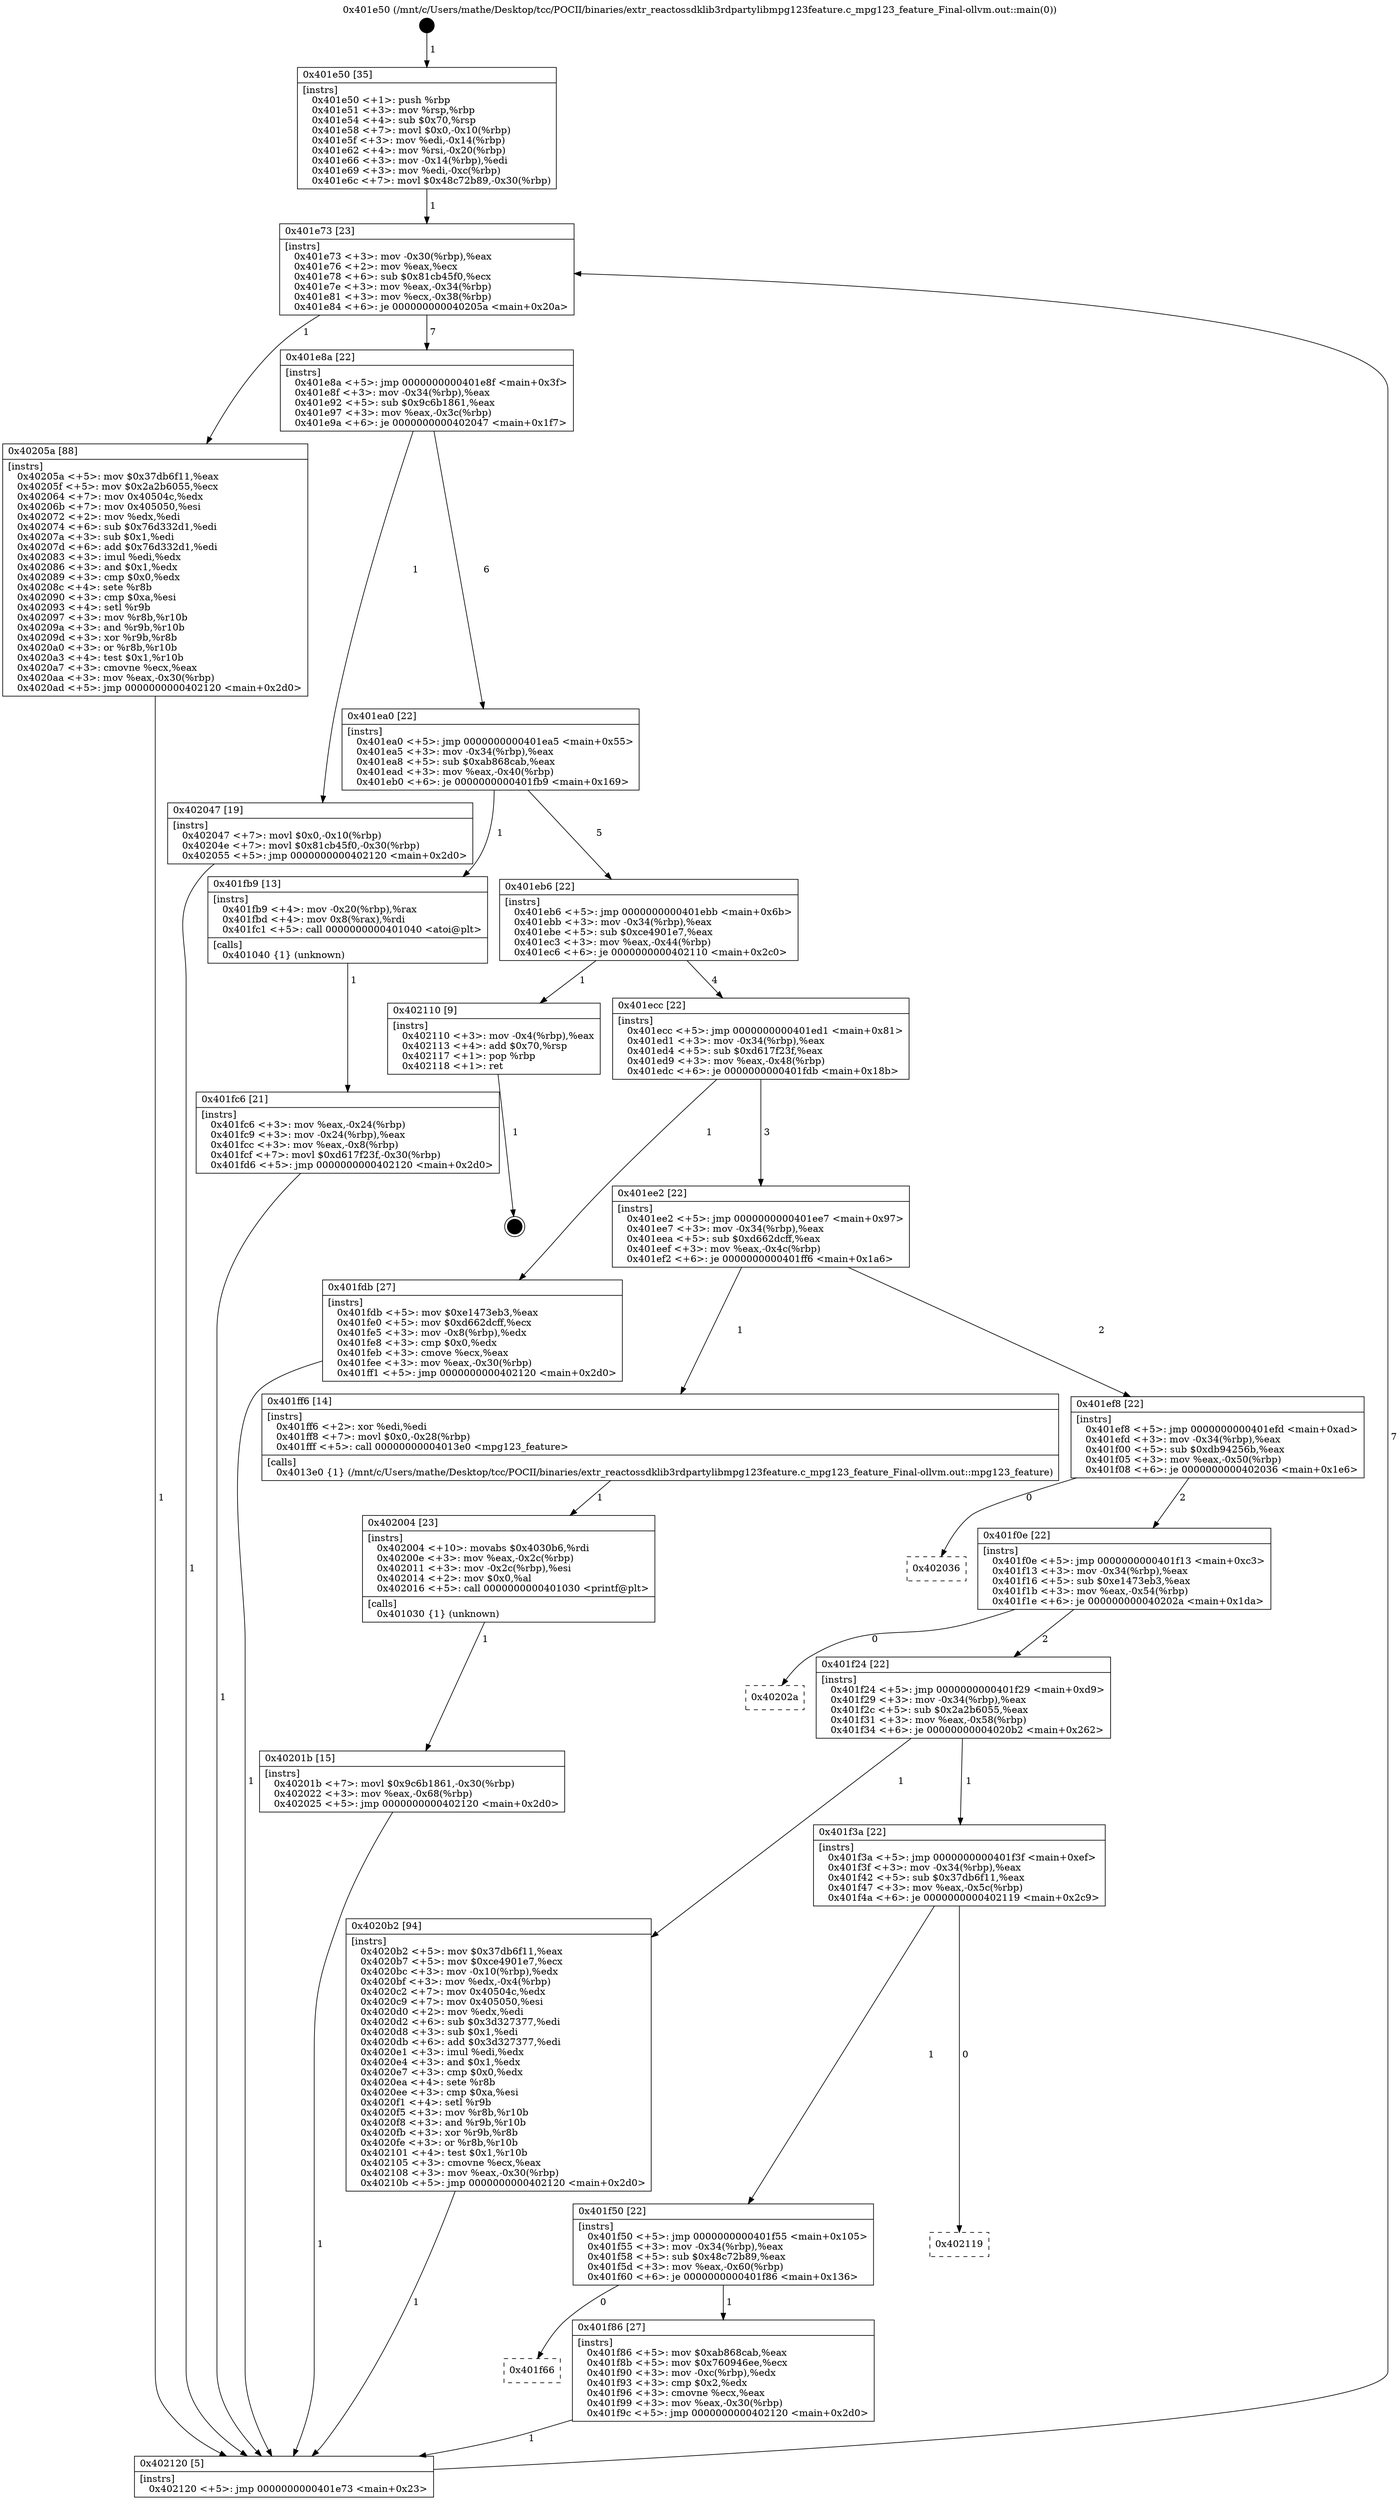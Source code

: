 digraph "0x401e50" {
  label = "0x401e50 (/mnt/c/Users/mathe/Desktop/tcc/POCII/binaries/extr_reactossdklib3rdpartylibmpg123feature.c_mpg123_feature_Final-ollvm.out::main(0))"
  labelloc = "t"
  node[shape=record]

  Entry [label="",width=0.3,height=0.3,shape=circle,fillcolor=black,style=filled]
  "0x401e73" [label="{
     0x401e73 [23]\l
     | [instrs]\l
     &nbsp;&nbsp;0x401e73 \<+3\>: mov -0x30(%rbp),%eax\l
     &nbsp;&nbsp;0x401e76 \<+2\>: mov %eax,%ecx\l
     &nbsp;&nbsp;0x401e78 \<+6\>: sub $0x81cb45f0,%ecx\l
     &nbsp;&nbsp;0x401e7e \<+3\>: mov %eax,-0x34(%rbp)\l
     &nbsp;&nbsp;0x401e81 \<+3\>: mov %ecx,-0x38(%rbp)\l
     &nbsp;&nbsp;0x401e84 \<+6\>: je 000000000040205a \<main+0x20a\>\l
  }"]
  "0x40205a" [label="{
     0x40205a [88]\l
     | [instrs]\l
     &nbsp;&nbsp;0x40205a \<+5\>: mov $0x37db6f11,%eax\l
     &nbsp;&nbsp;0x40205f \<+5\>: mov $0x2a2b6055,%ecx\l
     &nbsp;&nbsp;0x402064 \<+7\>: mov 0x40504c,%edx\l
     &nbsp;&nbsp;0x40206b \<+7\>: mov 0x405050,%esi\l
     &nbsp;&nbsp;0x402072 \<+2\>: mov %edx,%edi\l
     &nbsp;&nbsp;0x402074 \<+6\>: sub $0x76d332d1,%edi\l
     &nbsp;&nbsp;0x40207a \<+3\>: sub $0x1,%edi\l
     &nbsp;&nbsp;0x40207d \<+6\>: add $0x76d332d1,%edi\l
     &nbsp;&nbsp;0x402083 \<+3\>: imul %edi,%edx\l
     &nbsp;&nbsp;0x402086 \<+3\>: and $0x1,%edx\l
     &nbsp;&nbsp;0x402089 \<+3\>: cmp $0x0,%edx\l
     &nbsp;&nbsp;0x40208c \<+4\>: sete %r8b\l
     &nbsp;&nbsp;0x402090 \<+3\>: cmp $0xa,%esi\l
     &nbsp;&nbsp;0x402093 \<+4\>: setl %r9b\l
     &nbsp;&nbsp;0x402097 \<+3\>: mov %r8b,%r10b\l
     &nbsp;&nbsp;0x40209a \<+3\>: and %r9b,%r10b\l
     &nbsp;&nbsp;0x40209d \<+3\>: xor %r9b,%r8b\l
     &nbsp;&nbsp;0x4020a0 \<+3\>: or %r8b,%r10b\l
     &nbsp;&nbsp;0x4020a3 \<+4\>: test $0x1,%r10b\l
     &nbsp;&nbsp;0x4020a7 \<+3\>: cmovne %ecx,%eax\l
     &nbsp;&nbsp;0x4020aa \<+3\>: mov %eax,-0x30(%rbp)\l
     &nbsp;&nbsp;0x4020ad \<+5\>: jmp 0000000000402120 \<main+0x2d0\>\l
  }"]
  "0x401e8a" [label="{
     0x401e8a [22]\l
     | [instrs]\l
     &nbsp;&nbsp;0x401e8a \<+5\>: jmp 0000000000401e8f \<main+0x3f\>\l
     &nbsp;&nbsp;0x401e8f \<+3\>: mov -0x34(%rbp),%eax\l
     &nbsp;&nbsp;0x401e92 \<+5\>: sub $0x9c6b1861,%eax\l
     &nbsp;&nbsp;0x401e97 \<+3\>: mov %eax,-0x3c(%rbp)\l
     &nbsp;&nbsp;0x401e9a \<+6\>: je 0000000000402047 \<main+0x1f7\>\l
  }"]
  Exit [label="",width=0.3,height=0.3,shape=circle,fillcolor=black,style=filled,peripheries=2]
  "0x402047" [label="{
     0x402047 [19]\l
     | [instrs]\l
     &nbsp;&nbsp;0x402047 \<+7\>: movl $0x0,-0x10(%rbp)\l
     &nbsp;&nbsp;0x40204e \<+7\>: movl $0x81cb45f0,-0x30(%rbp)\l
     &nbsp;&nbsp;0x402055 \<+5\>: jmp 0000000000402120 \<main+0x2d0\>\l
  }"]
  "0x401ea0" [label="{
     0x401ea0 [22]\l
     | [instrs]\l
     &nbsp;&nbsp;0x401ea0 \<+5\>: jmp 0000000000401ea5 \<main+0x55\>\l
     &nbsp;&nbsp;0x401ea5 \<+3\>: mov -0x34(%rbp),%eax\l
     &nbsp;&nbsp;0x401ea8 \<+5\>: sub $0xab868cab,%eax\l
     &nbsp;&nbsp;0x401ead \<+3\>: mov %eax,-0x40(%rbp)\l
     &nbsp;&nbsp;0x401eb0 \<+6\>: je 0000000000401fb9 \<main+0x169\>\l
  }"]
  "0x40201b" [label="{
     0x40201b [15]\l
     | [instrs]\l
     &nbsp;&nbsp;0x40201b \<+7\>: movl $0x9c6b1861,-0x30(%rbp)\l
     &nbsp;&nbsp;0x402022 \<+3\>: mov %eax,-0x68(%rbp)\l
     &nbsp;&nbsp;0x402025 \<+5\>: jmp 0000000000402120 \<main+0x2d0\>\l
  }"]
  "0x401fb9" [label="{
     0x401fb9 [13]\l
     | [instrs]\l
     &nbsp;&nbsp;0x401fb9 \<+4\>: mov -0x20(%rbp),%rax\l
     &nbsp;&nbsp;0x401fbd \<+4\>: mov 0x8(%rax),%rdi\l
     &nbsp;&nbsp;0x401fc1 \<+5\>: call 0000000000401040 \<atoi@plt\>\l
     | [calls]\l
     &nbsp;&nbsp;0x401040 \{1\} (unknown)\l
  }"]
  "0x401eb6" [label="{
     0x401eb6 [22]\l
     | [instrs]\l
     &nbsp;&nbsp;0x401eb6 \<+5\>: jmp 0000000000401ebb \<main+0x6b\>\l
     &nbsp;&nbsp;0x401ebb \<+3\>: mov -0x34(%rbp),%eax\l
     &nbsp;&nbsp;0x401ebe \<+5\>: sub $0xce4901e7,%eax\l
     &nbsp;&nbsp;0x401ec3 \<+3\>: mov %eax,-0x44(%rbp)\l
     &nbsp;&nbsp;0x401ec6 \<+6\>: je 0000000000402110 \<main+0x2c0\>\l
  }"]
  "0x402004" [label="{
     0x402004 [23]\l
     | [instrs]\l
     &nbsp;&nbsp;0x402004 \<+10\>: movabs $0x4030b6,%rdi\l
     &nbsp;&nbsp;0x40200e \<+3\>: mov %eax,-0x2c(%rbp)\l
     &nbsp;&nbsp;0x402011 \<+3\>: mov -0x2c(%rbp),%esi\l
     &nbsp;&nbsp;0x402014 \<+2\>: mov $0x0,%al\l
     &nbsp;&nbsp;0x402016 \<+5\>: call 0000000000401030 \<printf@plt\>\l
     | [calls]\l
     &nbsp;&nbsp;0x401030 \{1\} (unknown)\l
  }"]
  "0x402110" [label="{
     0x402110 [9]\l
     | [instrs]\l
     &nbsp;&nbsp;0x402110 \<+3\>: mov -0x4(%rbp),%eax\l
     &nbsp;&nbsp;0x402113 \<+4\>: add $0x70,%rsp\l
     &nbsp;&nbsp;0x402117 \<+1\>: pop %rbp\l
     &nbsp;&nbsp;0x402118 \<+1\>: ret\l
  }"]
  "0x401ecc" [label="{
     0x401ecc [22]\l
     | [instrs]\l
     &nbsp;&nbsp;0x401ecc \<+5\>: jmp 0000000000401ed1 \<main+0x81\>\l
     &nbsp;&nbsp;0x401ed1 \<+3\>: mov -0x34(%rbp),%eax\l
     &nbsp;&nbsp;0x401ed4 \<+5\>: sub $0xd617f23f,%eax\l
     &nbsp;&nbsp;0x401ed9 \<+3\>: mov %eax,-0x48(%rbp)\l
     &nbsp;&nbsp;0x401edc \<+6\>: je 0000000000401fdb \<main+0x18b\>\l
  }"]
  "0x401fc6" [label="{
     0x401fc6 [21]\l
     | [instrs]\l
     &nbsp;&nbsp;0x401fc6 \<+3\>: mov %eax,-0x24(%rbp)\l
     &nbsp;&nbsp;0x401fc9 \<+3\>: mov -0x24(%rbp),%eax\l
     &nbsp;&nbsp;0x401fcc \<+3\>: mov %eax,-0x8(%rbp)\l
     &nbsp;&nbsp;0x401fcf \<+7\>: movl $0xd617f23f,-0x30(%rbp)\l
     &nbsp;&nbsp;0x401fd6 \<+5\>: jmp 0000000000402120 \<main+0x2d0\>\l
  }"]
  "0x401fdb" [label="{
     0x401fdb [27]\l
     | [instrs]\l
     &nbsp;&nbsp;0x401fdb \<+5\>: mov $0xe1473eb3,%eax\l
     &nbsp;&nbsp;0x401fe0 \<+5\>: mov $0xd662dcff,%ecx\l
     &nbsp;&nbsp;0x401fe5 \<+3\>: mov -0x8(%rbp),%edx\l
     &nbsp;&nbsp;0x401fe8 \<+3\>: cmp $0x0,%edx\l
     &nbsp;&nbsp;0x401feb \<+3\>: cmove %ecx,%eax\l
     &nbsp;&nbsp;0x401fee \<+3\>: mov %eax,-0x30(%rbp)\l
     &nbsp;&nbsp;0x401ff1 \<+5\>: jmp 0000000000402120 \<main+0x2d0\>\l
  }"]
  "0x401ee2" [label="{
     0x401ee2 [22]\l
     | [instrs]\l
     &nbsp;&nbsp;0x401ee2 \<+5\>: jmp 0000000000401ee7 \<main+0x97\>\l
     &nbsp;&nbsp;0x401ee7 \<+3\>: mov -0x34(%rbp),%eax\l
     &nbsp;&nbsp;0x401eea \<+5\>: sub $0xd662dcff,%eax\l
     &nbsp;&nbsp;0x401eef \<+3\>: mov %eax,-0x4c(%rbp)\l
     &nbsp;&nbsp;0x401ef2 \<+6\>: je 0000000000401ff6 \<main+0x1a6\>\l
  }"]
  "0x401e50" [label="{
     0x401e50 [35]\l
     | [instrs]\l
     &nbsp;&nbsp;0x401e50 \<+1\>: push %rbp\l
     &nbsp;&nbsp;0x401e51 \<+3\>: mov %rsp,%rbp\l
     &nbsp;&nbsp;0x401e54 \<+4\>: sub $0x70,%rsp\l
     &nbsp;&nbsp;0x401e58 \<+7\>: movl $0x0,-0x10(%rbp)\l
     &nbsp;&nbsp;0x401e5f \<+3\>: mov %edi,-0x14(%rbp)\l
     &nbsp;&nbsp;0x401e62 \<+4\>: mov %rsi,-0x20(%rbp)\l
     &nbsp;&nbsp;0x401e66 \<+3\>: mov -0x14(%rbp),%edi\l
     &nbsp;&nbsp;0x401e69 \<+3\>: mov %edi,-0xc(%rbp)\l
     &nbsp;&nbsp;0x401e6c \<+7\>: movl $0x48c72b89,-0x30(%rbp)\l
  }"]
  "0x401ff6" [label="{
     0x401ff6 [14]\l
     | [instrs]\l
     &nbsp;&nbsp;0x401ff6 \<+2\>: xor %edi,%edi\l
     &nbsp;&nbsp;0x401ff8 \<+7\>: movl $0x0,-0x28(%rbp)\l
     &nbsp;&nbsp;0x401fff \<+5\>: call 00000000004013e0 \<mpg123_feature\>\l
     | [calls]\l
     &nbsp;&nbsp;0x4013e0 \{1\} (/mnt/c/Users/mathe/Desktop/tcc/POCII/binaries/extr_reactossdklib3rdpartylibmpg123feature.c_mpg123_feature_Final-ollvm.out::mpg123_feature)\l
  }"]
  "0x401ef8" [label="{
     0x401ef8 [22]\l
     | [instrs]\l
     &nbsp;&nbsp;0x401ef8 \<+5\>: jmp 0000000000401efd \<main+0xad\>\l
     &nbsp;&nbsp;0x401efd \<+3\>: mov -0x34(%rbp),%eax\l
     &nbsp;&nbsp;0x401f00 \<+5\>: sub $0xdb94256b,%eax\l
     &nbsp;&nbsp;0x401f05 \<+3\>: mov %eax,-0x50(%rbp)\l
     &nbsp;&nbsp;0x401f08 \<+6\>: je 0000000000402036 \<main+0x1e6\>\l
  }"]
  "0x402120" [label="{
     0x402120 [5]\l
     | [instrs]\l
     &nbsp;&nbsp;0x402120 \<+5\>: jmp 0000000000401e73 \<main+0x23\>\l
  }"]
  "0x402036" [label="{
     0x402036\l
  }", style=dashed]
  "0x401f0e" [label="{
     0x401f0e [22]\l
     | [instrs]\l
     &nbsp;&nbsp;0x401f0e \<+5\>: jmp 0000000000401f13 \<main+0xc3\>\l
     &nbsp;&nbsp;0x401f13 \<+3\>: mov -0x34(%rbp),%eax\l
     &nbsp;&nbsp;0x401f16 \<+5\>: sub $0xe1473eb3,%eax\l
     &nbsp;&nbsp;0x401f1b \<+3\>: mov %eax,-0x54(%rbp)\l
     &nbsp;&nbsp;0x401f1e \<+6\>: je 000000000040202a \<main+0x1da\>\l
  }"]
  "0x401f66" [label="{
     0x401f66\l
  }", style=dashed]
  "0x40202a" [label="{
     0x40202a\l
  }", style=dashed]
  "0x401f24" [label="{
     0x401f24 [22]\l
     | [instrs]\l
     &nbsp;&nbsp;0x401f24 \<+5\>: jmp 0000000000401f29 \<main+0xd9\>\l
     &nbsp;&nbsp;0x401f29 \<+3\>: mov -0x34(%rbp),%eax\l
     &nbsp;&nbsp;0x401f2c \<+5\>: sub $0x2a2b6055,%eax\l
     &nbsp;&nbsp;0x401f31 \<+3\>: mov %eax,-0x58(%rbp)\l
     &nbsp;&nbsp;0x401f34 \<+6\>: je 00000000004020b2 \<main+0x262\>\l
  }"]
  "0x401f86" [label="{
     0x401f86 [27]\l
     | [instrs]\l
     &nbsp;&nbsp;0x401f86 \<+5\>: mov $0xab868cab,%eax\l
     &nbsp;&nbsp;0x401f8b \<+5\>: mov $0x760946ee,%ecx\l
     &nbsp;&nbsp;0x401f90 \<+3\>: mov -0xc(%rbp),%edx\l
     &nbsp;&nbsp;0x401f93 \<+3\>: cmp $0x2,%edx\l
     &nbsp;&nbsp;0x401f96 \<+3\>: cmovne %ecx,%eax\l
     &nbsp;&nbsp;0x401f99 \<+3\>: mov %eax,-0x30(%rbp)\l
     &nbsp;&nbsp;0x401f9c \<+5\>: jmp 0000000000402120 \<main+0x2d0\>\l
  }"]
  "0x4020b2" [label="{
     0x4020b2 [94]\l
     | [instrs]\l
     &nbsp;&nbsp;0x4020b2 \<+5\>: mov $0x37db6f11,%eax\l
     &nbsp;&nbsp;0x4020b7 \<+5\>: mov $0xce4901e7,%ecx\l
     &nbsp;&nbsp;0x4020bc \<+3\>: mov -0x10(%rbp),%edx\l
     &nbsp;&nbsp;0x4020bf \<+3\>: mov %edx,-0x4(%rbp)\l
     &nbsp;&nbsp;0x4020c2 \<+7\>: mov 0x40504c,%edx\l
     &nbsp;&nbsp;0x4020c9 \<+7\>: mov 0x405050,%esi\l
     &nbsp;&nbsp;0x4020d0 \<+2\>: mov %edx,%edi\l
     &nbsp;&nbsp;0x4020d2 \<+6\>: sub $0x3d327377,%edi\l
     &nbsp;&nbsp;0x4020d8 \<+3\>: sub $0x1,%edi\l
     &nbsp;&nbsp;0x4020db \<+6\>: add $0x3d327377,%edi\l
     &nbsp;&nbsp;0x4020e1 \<+3\>: imul %edi,%edx\l
     &nbsp;&nbsp;0x4020e4 \<+3\>: and $0x1,%edx\l
     &nbsp;&nbsp;0x4020e7 \<+3\>: cmp $0x0,%edx\l
     &nbsp;&nbsp;0x4020ea \<+4\>: sete %r8b\l
     &nbsp;&nbsp;0x4020ee \<+3\>: cmp $0xa,%esi\l
     &nbsp;&nbsp;0x4020f1 \<+4\>: setl %r9b\l
     &nbsp;&nbsp;0x4020f5 \<+3\>: mov %r8b,%r10b\l
     &nbsp;&nbsp;0x4020f8 \<+3\>: and %r9b,%r10b\l
     &nbsp;&nbsp;0x4020fb \<+3\>: xor %r9b,%r8b\l
     &nbsp;&nbsp;0x4020fe \<+3\>: or %r8b,%r10b\l
     &nbsp;&nbsp;0x402101 \<+4\>: test $0x1,%r10b\l
     &nbsp;&nbsp;0x402105 \<+3\>: cmovne %ecx,%eax\l
     &nbsp;&nbsp;0x402108 \<+3\>: mov %eax,-0x30(%rbp)\l
     &nbsp;&nbsp;0x40210b \<+5\>: jmp 0000000000402120 \<main+0x2d0\>\l
  }"]
  "0x401f3a" [label="{
     0x401f3a [22]\l
     | [instrs]\l
     &nbsp;&nbsp;0x401f3a \<+5\>: jmp 0000000000401f3f \<main+0xef\>\l
     &nbsp;&nbsp;0x401f3f \<+3\>: mov -0x34(%rbp),%eax\l
     &nbsp;&nbsp;0x401f42 \<+5\>: sub $0x37db6f11,%eax\l
     &nbsp;&nbsp;0x401f47 \<+3\>: mov %eax,-0x5c(%rbp)\l
     &nbsp;&nbsp;0x401f4a \<+6\>: je 0000000000402119 \<main+0x2c9\>\l
  }"]
  "0x401f50" [label="{
     0x401f50 [22]\l
     | [instrs]\l
     &nbsp;&nbsp;0x401f50 \<+5\>: jmp 0000000000401f55 \<main+0x105\>\l
     &nbsp;&nbsp;0x401f55 \<+3\>: mov -0x34(%rbp),%eax\l
     &nbsp;&nbsp;0x401f58 \<+5\>: sub $0x48c72b89,%eax\l
     &nbsp;&nbsp;0x401f5d \<+3\>: mov %eax,-0x60(%rbp)\l
     &nbsp;&nbsp;0x401f60 \<+6\>: je 0000000000401f86 \<main+0x136\>\l
  }"]
  "0x402119" [label="{
     0x402119\l
  }", style=dashed]
  Entry -> "0x401e50" [label=" 1"]
  "0x401e73" -> "0x40205a" [label=" 1"]
  "0x401e73" -> "0x401e8a" [label=" 7"]
  "0x402110" -> Exit [label=" 1"]
  "0x401e8a" -> "0x402047" [label=" 1"]
  "0x401e8a" -> "0x401ea0" [label=" 6"]
  "0x4020b2" -> "0x402120" [label=" 1"]
  "0x401ea0" -> "0x401fb9" [label=" 1"]
  "0x401ea0" -> "0x401eb6" [label=" 5"]
  "0x40205a" -> "0x402120" [label=" 1"]
  "0x401eb6" -> "0x402110" [label=" 1"]
  "0x401eb6" -> "0x401ecc" [label=" 4"]
  "0x402047" -> "0x402120" [label=" 1"]
  "0x401ecc" -> "0x401fdb" [label=" 1"]
  "0x401ecc" -> "0x401ee2" [label=" 3"]
  "0x40201b" -> "0x402120" [label=" 1"]
  "0x401ee2" -> "0x401ff6" [label=" 1"]
  "0x401ee2" -> "0x401ef8" [label=" 2"]
  "0x402004" -> "0x40201b" [label=" 1"]
  "0x401ef8" -> "0x402036" [label=" 0"]
  "0x401ef8" -> "0x401f0e" [label=" 2"]
  "0x401ff6" -> "0x402004" [label=" 1"]
  "0x401f0e" -> "0x40202a" [label=" 0"]
  "0x401f0e" -> "0x401f24" [label=" 2"]
  "0x401fdb" -> "0x402120" [label=" 1"]
  "0x401f24" -> "0x4020b2" [label=" 1"]
  "0x401f24" -> "0x401f3a" [label=" 1"]
  "0x401fc6" -> "0x402120" [label=" 1"]
  "0x401f3a" -> "0x402119" [label=" 0"]
  "0x401f3a" -> "0x401f50" [label=" 1"]
  "0x401fb9" -> "0x401fc6" [label=" 1"]
  "0x401f50" -> "0x401f86" [label=" 1"]
  "0x401f50" -> "0x401f66" [label=" 0"]
  "0x401f86" -> "0x402120" [label=" 1"]
  "0x401e50" -> "0x401e73" [label=" 1"]
  "0x402120" -> "0x401e73" [label=" 7"]
}
